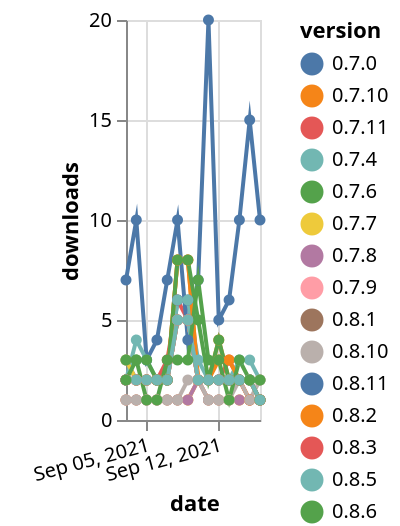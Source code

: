 {"$schema": "https://vega.github.io/schema/vega-lite/v5.json", "description": "A simple bar chart with embedded data.", "data": {"values": [{"date": "2021-09-03", "total": 3829, "delta": 2, "version": "0.8.3"}, {"date": "2021-09-04", "total": 3831, "delta": 2, "version": "0.8.3"}, {"date": "2021-09-05", "total": 3833, "delta": 2, "version": "0.8.3"}, {"date": "2021-09-06", "total": 3835, "delta": 2, "version": "0.8.3"}, {"date": "2021-09-07", "total": 3838, "delta": 3, "version": "0.8.3"}, {"date": "2021-09-08", "total": 3844, "delta": 6, "version": "0.8.3"}, {"date": "2021-09-09", "total": 3849, "delta": 5, "version": "0.8.3"}, {"date": "2021-09-10", "total": 3851, "delta": 2, "version": "0.8.3"}, {"date": "2021-09-11", "total": 3853, "delta": 2, "version": "0.8.3"}, {"date": "2021-09-12", "total": 3855, "delta": 2, "version": "0.8.3"}, {"date": "2021-09-13", "total": 3858, "delta": 3, "version": "0.8.3"}, {"date": "2021-09-14", "total": 3860, "delta": 2, "version": "0.8.3"}, {"date": "2021-09-15", "total": 3862, "delta": 2, "version": "0.8.3"}, {"date": "2021-09-16", "total": 3863, "delta": 1, "version": "0.8.3"}, {"date": "2021-09-03", "total": 932, "delta": 1, "version": "0.8.9"}, {"date": "2021-09-04", "total": 933, "delta": 1, "version": "0.8.9"}, {"date": "2021-09-05", "total": 934, "delta": 1, "version": "0.8.9"}, {"date": "2021-09-06", "total": 935, "delta": 1, "version": "0.8.9"}, {"date": "2021-09-07", "total": 936, "delta": 1, "version": "0.8.9"}, {"date": "2021-09-08", "total": 937, "delta": 1, "version": "0.8.9"}, {"date": "2021-09-09", "total": 938, "delta": 1, "version": "0.8.9"}, {"date": "2021-09-10", "total": 940, "delta": 2, "version": "0.8.9"}, {"date": "2021-09-11", "total": 941, "delta": 1, "version": "0.8.9"}, {"date": "2021-09-12", "total": 942, "delta": 1, "version": "0.8.9"}, {"date": "2021-09-13", "total": 943, "delta": 1, "version": "0.8.9"}, {"date": "2021-09-14", "total": 944, "delta": 1, "version": "0.8.9"}, {"date": "2021-09-15", "total": 945, "delta": 1, "version": "0.8.9"}, {"date": "2021-09-16", "total": 946, "delta": 1, "version": "0.8.9"}, {"date": "2021-09-03", "total": 1744, "delta": 7, "version": "0.8.11"}, {"date": "2021-09-04", "total": 1754, "delta": 10, "version": "0.8.11"}, {"date": "2021-09-05", "total": 1757, "delta": 3, "version": "0.8.11"}, {"date": "2021-09-06", "total": 1761, "delta": 4, "version": "0.8.11"}, {"date": "2021-09-07", "total": 1768, "delta": 7, "version": "0.8.11"}, {"date": "2021-09-08", "total": 1778, "delta": 10, "version": "0.8.11"}, {"date": "2021-09-09", "total": 1782, "delta": 4, "version": "0.8.11"}, {"date": "2021-09-10", "total": 1789, "delta": 7, "version": "0.8.11"}, {"date": "2021-09-11", "total": 1809, "delta": 20, "version": "0.8.11"}, {"date": "2021-09-12", "total": 1814, "delta": 5, "version": "0.8.11"}, {"date": "2021-09-13", "total": 1820, "delta": 6, "version": "0.8.11"}, {"date": "2021-09-14", "total": 1830, "delta": 10, "version": "0.8.11"}, {"date": "2021-09-15", "total": 1845, "delta": 15, "version": "0.8.11"}, {"date": "2021-09-16", "total": 1855, "delta": 10, "version": "0.8.11"}, {"date": "2021-09-03", "total": 4014, "delta": 3, "version": "0.7.0"}, {"date": "2021-09-04", "total": 4016, "delta": 2, "version": "0.7.0"}, {"date": "2021-09-05", "total": 4018, "delta": 2, "version": "0.7.0"}, {"date": "2021-09-06", "total": 4020, "delta": 2, "version": "0.7.0"}, {"date": "2021-09-07", "total": 4022, "delta": 2, "version": "0.7.0"}, {"date": "2021-09-08", "total": 4028, "delta": 6, "version": "0.7.0"}, {"date": "2021-09-09", "total": 4034, "delta": 6, "version": "0.7.0"}, {"date": "2021-09-10", "total": 4036, "delta": 2, "version": "0.7.0"}, {"date": "2021-09-11", "total": 4038, "delta": 2, "version": "0.7.0"}, {"date": "2021-09-12", "total": 4040, "delta": 2, "version": "0.7.0"}, {"date": "2021-09-13", "total": 4042, "delta": 2, "version": "0.7.0"}, {"date": "2021-09-14", "total": 4044, "delta": 2, "version": "0.7.0"}, {"date": "2021-09-15", "total": 4046, "delta": 2, "version": "0.7.0"}, {"date": "2021-09-16", "total": 4047, "delta": 1, "version": "0.7.0"}, {"date": "2021-09-03", "total": 2516, "delta": 2, "version": "0.8.1"}, {"date": "2021-09-04", "total": 2518, "delta": 2, "version": "0.8.1"}, {"date": "2021-09-05", "total": 2520, "delta": 2, "version": "0.8.1"}, {"date": "2021-09-06", "total": 2522, "delta": 2, "version": "0.8.1"}, {"date": "2021-09-07", "total": 2524, "delta": 2, "version": "0.8.1"}, {"date": "2021-09-08", "total": 2529, "delta": 5, "version": "0.8.1"}, {"date": "2021-09-09", "total": 2534, "delta": 5, "version": "0.8.1"}, {"date": "2021-09-10", "total": 2536, "delta": 2, "version": "0.8.1"}, {"date": "2021-09-11", "total": 2538, "delta": 2, "version": "0.8.1"}, {"date": "2021-09-12", "total": 2540, "delta": 2, "version": "0.8.1"}, {"date": "2021-09-13", "total": 2542, "delta": 2, "version": "0.8.1"}, {"date": "2021-09-14", "total": 2544, "delta": 2, "version": "0.8.1"}, {"date": "2021-09-15", "total": 2546, "delta": 2, "version": "0.8.1"}, {"date": "2021-09-16", "total": 2547, "delta": 1, "version": "0.8.1"}, {"date": "2021-09-03", "total": 149, "delta": 1, "version": "0.8.7"}, {"date": "2021-09-04", "total": 150, "delta": 1, "version": "0.8.7"}, {"date": "2021-09-05", "total": 151, "delta": 1, "version": "0.8.7"}, {"date": "2021-09-06", "total": 152, "delta": 1, "version": "0.8.7"}, {"date": "2021-09-07", "total": 153, "delta": 1, "version": "0.8.7"}, {"date": "2021-09-08", "total": 154, "delta": 1, "version": "0.8.7"}, {"date": "2021-09-09", "total": 155, "delta": 1, "version": "0.8.7"}, {"date": "2021-09-10", "total": 157, "delta": 2, "version": "0.8.7"}, {"date": "2021-09-11", "total": 158, "delta": 1, "version": "0.8.7"}, {"date": "2021-09-12", "total": 159, "delta": 1, "version": "0.8.7"}, {"date": "2021-09-13", "total": 160, "delta": 1, "version": "0.8.7"}, {"date": "2021-09-14", "total": 161, "delta": 1, "version": "0.8.7"}, {"date": "2021-09-15", "total": 162, "delta": 1, "version": "0.8.7"}, {"date": "2021-09-16", "total": 163, "delta": 1, "version": "0.8.7"}, {"date": "2021-09-03", "total": 2858, "delta": 2, "version": "0.7.9"}, {"date": "2021-09-04", "total": 2860, "delta": 2, "version": "0.7.9"}, {"date": "2021-09-05", "total": 2862, "delta": 2, "version": "0.7.9"}, {"date": "2021-09-06", "total": 2864, "delta": 2, "version": "0.7.9"}, {"date": "2021-09-07", "total": 2866, "delta": 2, "version": "0.7.9"}, {"date": "2021-09-08", "total": 2871, "delta": 5, "version": "0.7.9"}, {"date": "2021-09-09", "total": 2876, "delta": 5, "version": "0.7.9"}, {"date": "2021-09-10", "total": 2878, "delta": 2, "version": "0.7.9"}, {"date": "2021-09-11", "total": 2880, "delta": 2, "version": "0.7.9"}, {"date": "2021-09-12", "total": 2882, "delta": 2, "version": "0.7.9"}, {"date": "2021-09-13", "total": 2884, "delta": 2, "version": "0.7.9"}, {"date": "2021-09-14", "total": 2886, "delta": 2, "version": "0.7.9"}, {"date": "2021-09-15", "total": 2888, "delta": 2, "version": "0.7.9"}, {"date": "2021-09-16", "total": 2889, "delta": 1, "version": "0.7.9"}, {"date": "2021-09-03", "total": 5093, "delta": 2, "version": "0.8.2"}, {"date": "2021-09-04", "total": 5095, "delta": 2, "version": "0.8.2"}, {"date": "2021-09-05", "total": 5097, "delta": 2, "version": "0.8.2"}, {"date": "2021-09-06", "total": 5099, "delta": 2, "version": "0.8.2"}, {"date": "2021-09-07", "total": 5101, "delta": 2, "version": "0.8.2"}, {"date": "2021-09-08", "total": 5109, "delta": 8, "version": "0.8.2"}, {"date": "2021-09-09", "total": 5117, "delta": 8, "version": "0.8.2"}, {"date": "2021-09-10", "total": 5119, "delta": 2, "version": "0.8.2"}, {"date": "2021-09-11", "total": 5121, "delta": 2, "version": "0.8.2"}, {"date": "2021-09-12", "total": 5125, "delta": 4, "version": "0.8.2"}, {"date": "2021-09-13", "total": 5127, "delta": 2, "version": "0.8.2"}, {"date": "2021-09-14", "total": 5129, "delta": 2, "version": "0.8.2"}, {"date": "2021-09-15", "total": 5131, "delta": 2, "version": "0.8.2"}, {"date": "2021-09-16", "total": 5133, "delta": 2, "version": "0.8.2"}, {"date": "2021-09-03", "total": 5020, "delta": 2, "version": "0.7.11"}, {"date": "2021-09-04", "total": 5022, "delta": 2, "version": "0.7.11"}, {"date": "2021-09-05", "total": 5024, "delta": 2, "version": "0.7.11"}, {"date": "2021-09-06", "total": 5026, "delta": 2, "version": "0.7.11"}, {"date": "2021-09-07", "total": 5028, "delta": 2, "version": "0.7.11"}, {"date": "2021-09-08", "total": 5033, "delta": 5, "version": "0.7.11"}, {"date": "2021-09-09", "total": 5038, "delta": 5, "version": "0.7.11"}, {"date": "2021-09-10", "total": 5040, "delta": 2, "version": "0.7.11"}, {"date": "2021-09-11", "total": 5042, "delta": 2, "version": "0.7.11"}, {"date": "2021-09-12", "total": 5044, "delta": 2, "version": "0.7.11"}, {"date": "2021-09-13", "total": 5046, "delta": 2, "version": "0.7.11"}, {"date": "2021-09-14", "total": 5048, "delta": 2, "version": "0.7.11"}, {"date": "2021-09-15", "total": 5049, "delta": 1, "version": "0.7.11"}, {"date": "2021-09-16", "total": 5050, "delta": 1, "version": "0.7.11"}, {"date": "2021-09-03", "total": 8417, "delta": 2, "version": "0.8.5"}, {"date": "2021-09-04", "total": 8421, "delta": 4, "version": "0.8.5"}, {"date": "2021-09-05", "total": 8424, "delta": 3, "version": "0.8.5"}, {"date": "2021-09-06", "total": 8426, "delta": 2, "version": "0.8.5"}, {"date": "2021-09-07", "total": 8428, "delta": 2, "version": "0.8.5"}, {"date": "2021-09-08", "total": 8434, "delta": 6, "version": "0.8.5"}, {"date": "2021-09-09", "total": 8440, "delta": 6, "version": "0.8.5"}, {"date": "2021-09-10", "total": 8443, "delta": 3, "version": "0.8.5"}, {"date": "2021-09-11", "total": 8445, "delta": 2, "version": "0.8.5"}, {"date": "2021-09-12", "total": 8447, "delta": 2, "version": "0.8.5"}, {"date": "2021-09-13", "total": 8449, "delta": 2, "version": "0.8.5"}, {"date": "2021-09-14", "total": 8452, "delta": 3, "version": "0.8.5"}, {"date": "2021-09-15", "total": 8455, "delta": 3, "version": "0.8.5"}, {"date": "2021-09-16", "total": 8457, "delta": 2, "version": "0.8.5"}, {"date": "2021-09-03", "total": 881, "delta": 1, "version": "0.8.8"}, {"date": "2021-09-04", "total": 882, "delta": 1, "version": "0.8.8"}, {"date": "2021-09-05", "total": 883, "delta": 1, "version": "0.8.8"}, {"date": "2021-09-06", "total": 884, "delta": 1, "version": "0.8.8"}, {"date": "2021-09-07", "total": 885, "delta": 1, "version": "0.8.8"}, {"date": "2021-09-08", "total": 886, "delta": 1, "version": "0.8.8"}, {"date": "2021-09-09", "total": 887, "delta": 1, "version": "0.8.8"}, {"date": "2021-09-10", "total": 889, "delta": 2, "version": "0.8.8"}, {"date": "2021-09-11", "total": 890, "delta": 1, "version": "0.8.8"}, {"date": "2021-09-12", "total": 891, "delta": 1, "version": "0.8.8"}, {"date": "2021-09-13", "total": 892, "delta": 1, "version": "0.8.8"}, {"date": "2021-09-14", "total": 893, "delta": 1, "version": "0.8.8"}, {"date": "2021-09-15", "total": 894, "delta": 1, "version": "0.8.8"}, {"date": "2021-09-16", "total": 895, "delta": 1, "version": "0.8.8"}, {"date": "2021-09-03", "total": 3923, "delta": 2, "version": "0.7.10"}, {"date": "2021-09-04", "total": 3925, "delta": 2, "version": "0.7.10"}, {"date": "2021-09-05", "total": 3927, "delta": 2, "version": "0.7.10"}, {"date": "2021-09-06", "total": 3929, "delta": 2, "version": "0.7.10"}, {"date": "2021-09-07", "total": 3931, "delta": 2, "version": "0.7.10"}, {"date": "2021-09-08", "total": 3939, "delta": 8, "version": "0.7.10"}, {"date": "2021-09-09", "total": 3947, "delta": 8, "version": "0.7.10"}, {"date": "2021-09-10", "total": 3949, "delta": 2, "version": "0.7.10"}, {"date": "2021-09-11", "total": 3951, "delta": 2, "version": "0.7.10"}, {"date": "2021-09-12", "total": 3954, "delta": 3, "version": "0.7.10"}, {"date": "2021-09-13", "total": 3957, "delta": 3, "version": "0.7.10"}, {"date": "2021-09-14", "total": 3959, "delta": 2, "version": "0.7.10"}, {"date": "2021-09-15", "total": 3960, "delta": 1, "version": "0.7.10"}, {"date": "2021-09-16", "total": 3961, "delta": 1, "version": "0.7.10"}, {"date": "2021-09-03", "total": 3581, "delta": 1, "version": "0.8.10"}, {"date": "2021-09-04", "total": 3582, "delta": 1, "version": "0.8.10"}, {"date": "2021-09-05", "total": 3583, "delta": 1, "version": "0.8.10"}, {"date": "2021-09-06", "total": 3584, "delta": 1, "version": "0.8.10"}, {"date": "2021-09-07", "total": 3585, "delta": 1, "version": "0.8.10"}, {"date": "2021-09-08", "total": 3586, "delta": 1, "version": "0.8.10"}, {"date": "2021-09-09", "total": 3588, "delta": 2, "version": "0.8.10"}, {"date": "2021-09-10", "total": 3590, "delta": 2, "version": "0.8.10"}, {"date": "2021-09-11", "total": 3591, "delta": 1, "version": "0.8.10"}, {"date": "2021-09-12", "total": 3592, "delta": 1, "version": "0.8.10"}, {"date": "2021-09-13", "total": 3593, "delta": 1, "version": "0.8.10"}, {"date": "2021-09-14", "total": 3595, "delta": 2, "version": "0.8.10"}, {"date": "2021-09-15", "total": 3596, "delta": 1, "version": "0.8.10"}, {"date": "2021-09-16", "total": 3598, "delta": 2, "version": "0.8.10"}, {"date": "2021-09-03", "total": 2690, "delta": 3, "version": "0.7.7"}, {"date": "2021-09-04", "total": 2692, "delta": 2, "version": "0.7.7"}, {"date": "2021-09-05", "total": 2694, "delta": 2, "version": "0.7.7"}, {"date": "2021-09-06", "total": 2696, "delta": 2, "version": "0.7.7"}, {"date": "2021-09-07", "total": 2698, "delta": 2, "version": "0.7.7"}, {"date": "2021-09-08", "total": 2703, "delta": 5, "version": "0.7.7"}, {"date": "2021-09-09", "total": 2708, "delta": 5, "version": "0.7.7"}, {"date": "2021-09-10", "total": 2710, "delta": 2, "version": "0.7.7"}, {"date": "2021-09-11", "total": 2712, "delta": 2, "version": "0.7.7"}, {"date": "2021-09-12", "total": 2714, "delta": 2, "version": "0.7.7"}, {"date": "2021-09-13", "total": 2716, "delta": 2, "version": "0.7.7"}, {"date": "2021-09-14", "total": 2718, "delta": 2, "version": "0.7.7"}, {"date": "2021-09-15", "total": 2720, "delta": 2, "version": "0.7.7"}, {"date": "2021-09-16", "total": 2721, "delta": 1, "version": "0.7.7"}, {"date": "2021-09-03", "total": 2866, "delta": 2, "version": "0.7.8"}, {"date": "2021-09-04", "total": 2868, "delta": 2, "version": "0.7.8"}, {"date": "2021-09-05", "total": 2870, "delta": 2, "version": "0.7.8"}, {"date": "2021-09-06", "total": 2872, "delta": 2, "version": "0.7.8"}, {"date": "2021-09-07", "total": 2874, "delta": 2, "version": "0.7.8"}, {"date": "2021-09-08", "total": 2879, "delta": 5, "version": "0.7.8"}, {"date": "2021-09-09", "total": 2884, "delta": 5, "version": "0.7.8"}, {"date": "2021-09-10", "total": 2886, "delta": 2, "version": "0.7.8"}, {"date": "2021-09-11", "total": 2888, "delta": 2, "version": "0.7.8"}, {"date": "2021-09-12", "total": 2890, "delta": 2, "version": "0.7.8"}, {"date": "2021-09-13", "total": 2892, "delta": 2, "version": "0.7.8"}, {"date": "2021-09-14", "total": 2894, "delta": 2, "version": "0.7.8"}, {"date": "2021-09-15", "total": 2896, "delta": 2, "version": "0.7.8"}, {"date": "2021-09-16", "total": 2897, "delta": 1, "version": "0.7.8"}, {"date": "2021-09-03", "total": 8281, "delta": 3, "version": "0.7.6"}, {"date": "2021-09-04", "total": 8284, "delta": 3, "version": "0.7.6"}, {"date": "2021-09-05", "total": 8287, "delta": 3, "version": "0.7.6"}, {"date": "2021-09-06", "total": 8289, "delta": 2, "version": "0.7.6"}, {"date": "2021-09-07", "total": 8291, "delta": 2, "version": "0.7.6"}, {"date": "2021-09-08", "total": 8299, "delta": 8, "version": "0.7.6"}, {"date": "2021-09-09", "total": 8307, "delta": 8, "version": "0.7.6"}, {"date": "2021-09-10", "total": 8312, "delta": 5, "version": "0.7.6"}, {"date": "2021-09-11", "total": 8314, "delta": 2, "version": "0.7.6"}, {"date": "2021-09-12", "total": 8318, "delta": 4, "version": "0.7.6"}, {"date": "2021-09-13", "total": 8320, "delta": 2, "version": "0.7.6"}, {"date": "2021-09-14", "total": 8322, "delta": 2, "version": "0.7.6"}, {"date": "2021-09-15", "total": 8324, "delta": 2, "version": "0.7.6"}, {"date": "2021-09-16", "total": 8325, "delta": 1, "version": "0.7.6"}, {"date": "2021-09-03", "total": 3627, "delta": 2, "version": "0.7.4"}, {"date": "2021-09-04", "total": 3629, "delta": 2, "version": "0.7.4"}, {"date": "2021-09-05", "total": 3631, "delta": 2, "version": "0.7.4"}, {"date": "2021-09-06", "total": 3633, "delta": 2, "version": "0.7.4"}, {"date": "2021-09-07", "total": 3635, "delta": 2, "version": "0.7.4"}, {"date": "2021-09-08", "total": 3640, "delta": 5, "version": "0.7.4"}, {"date": "2021-09-09", "total": 3645, "delta": 5, "version": "0.7.4"}, {"date": "2021-09-10", "total": 3647, "delta": 2, "version": "0.7.4"}, {"date": "2021-09-11", "total": 3649, "delta": 2, "version": "0.7.4"}, {"date": "2021-09-12", "total": 3651, "delta": 2, "version": "0.7.4"}, {"date": "2021-09-13", "total": 3653, "delta": 2, "version": "0.7.4"}, {"date": "2021-09-14", "total": 3655, "delta": 2, "version": "0.7.4"}, {"date": "2021-09-15", "total": 3657, "delta": 2, "version": "0.7.4"}, {"date": "2021-09-16", "total": 3658, "delta": 1, "version": "0.7.4"}, {"date": "2021-09-03", "total": 2188, "delta": 2, "version": "0.8.6"}, {"date": "2021-09-04", "total": 2191, "delta": 3, "version": "0.8.6"}, {"date": "2021-09-05", "total": 2192, "delta": 1, "version": "0.8.6"}, {"date": "2021-09-06", "total": 2193, "delta": 1, "version": "0.8.6"}, {"date": "2021-09-07", "total": 2196, "delta": 3, "version": "0.8.6"}, {"date": "2021-09-08", "total": 2199, "delta": 3, "version": "0.8.6"}, {"date": "2021-09-09", "total": 2202, "delta": 3, "version": "0.8.6"}, {"date": "2021-09-10", "total": 2209, "delta": 7, "version": "0.8.6"}, {"date": "2021-09-11", "total": 2212, "delta": 3, "version": "0.8.6"}, {"date": "2021-09-12", "total": 2215, "delta": 3, "version": "0.8.6"}, {"date": "2021-09-13", "total": 2216, "delta": 1, "version": "0.8.6"}, {"date": "2021-09-14", "total": 2219, "delta": 3, "version": "0.8.6"}, {"date": "2021-09-15", "total": 2221, "delta": 2, "version": "0.8.6"}, {"date": "2021-09-16", "total": 2223, "delta": 2, "version": "0.8.6"}]}, "width": "container", "mark": {"type": "line", "point": {"filled": true}}, "encoding": {"x": {"field": "date", "type": "temporal", "timeUnit": "yearmonthdate", "title": "date", "axis": {"labelAngle": -15}}, "y": {"field": "delta", "type": "quantitative", "title": "downloads"}, "color": {"field": "version", "type": "nominal"}, "tooltip": {"field": "delta"}}}